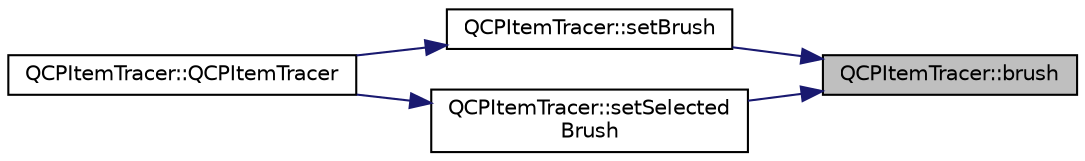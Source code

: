 digraph "QCPItemTracer::brush"
{
 // LATEX_PDF_SIZE
  edge [fontname="Helvetica",fontsize="10",labelfontname="Helvetica",labelfontsize="10"];
  node [fontname="Helvetica",fontsize="10",shape=record];
  rankdir="RL";
  Node1 [label="QCPItemTracer::brush",height=0.2,width=0.4,color="black", fillcolor="grey75", style="filled", fontcolor="black",tooltip=" "];
  Node1 -> Node2 [dir="back",color="midnightblue",fontsize="10",style="solid",fontname="Helvetica"];
  Node2 [label="QCPItemTracer::setBrush",height=0.2,width=0.4,color="black", fillcolor="white", style="filled",URL="$classQCPItemTracer.html#a2c303f7470a30084daa201ed556b3c36",tooltip=" "];
  Node2 -> Node3 [dir="back",color="midnightblue",fontsize="10",style="solid",fontname="Helvetica"];
  Node3 [label="QCPItemTracer::QCPItemTracer",height=0.2,width=0.4,color="black", fillcolor="white", style="filled",URL="$classQCPItemTracer.html#adc5ca846eeac323db4aa1fc4081e36be",tooltip=" "];
  Node1 -> Node4 [dir="back",color="midnightblue",fontsize="10",style="solid",fontname="Helvetica"];
  Node4 [label="QCPItemTracer::setSelected\lBrush",height=0.2,width=0.4,color="black", fillcolor="white", style="filled",URL="$classQCPItemTracer.html#a0f55c084980a7a312af859d3e7b558ef",tooltip=" "];
  Node4 -> Node3 [dir="back",color="midnightblue",fontsize="10",style="solid",fontname="Helvetica"];
}
